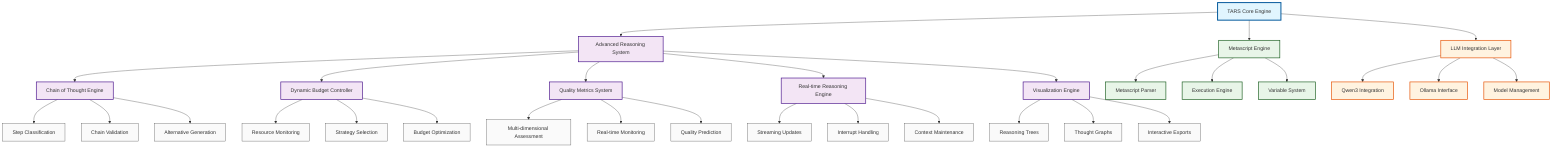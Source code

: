 graph TD
    A[TARS Core Engine] --> B[Advanced Reasoning System]
    A --> C[Metascript Engine]
    A --> D[LLM Integration Layer]
    
    B --> E[Chain of Thought Engine]
    B --> F[Dynamic Budget Controller]
    B --> G[Quality Metrics System]
    B --> H[Real-time Reasoning Engine]
    B --> I[Visualization Engine]
    
    C --> J[Metascript Parser]
    C --> K[Execution Engine]
    C --> L[Variable System]
    
    D --> M[Qwen3 Integration]
    D --> N[Ollama Interface]
    D --> O[Model Management]
    
    E --> P[Step Classification]
    E --> Q[Chain Validation]
    E --> R[Alternative Generation]
    
    F --> S[Resource Monitoring]
    F --> T[Strategy Selection]
    F --> U[Budget Optimization]
    
    G --> V[Multi-dimensional Assessment]
    G --> W[Real-time Monitoring]
    G --> X[Quality Prediction]
    
    H --> Y[Streaming Updates]
    H --> Z[Interrupt Handling]
    H --> AA[Context Maintenance]
    
    I --> BB[Reasoning Trees]
    I --> CC[Thought Graphs]
    I --> DD[Interactive Exports]
    
    classDef coreEngine fill:#e1f5fe,stroke:#01579b,stroke-width:3px
    classDef reasoning fill:#f3e5f5,stroke:#4a148c,stroke-width:2px
    classDef metascript fill:#e8f5e8,stroke:#1b5e20,stroke-width:2px
    classDef llm fill:#fff3e0,stroke:#e65100,stroke-width:2px
    classDef component fill:#fafafa,stroke:#424242,stroke-width:1px
    
    class A coreEngine
    class B,E,F,G,H,I reasoning
    class C,J,K,L metascript
    class D,M,N,O llm
    class P,Q,R,S,T,U,V,W,X,Y,Z,AA,BB,CC,DD component